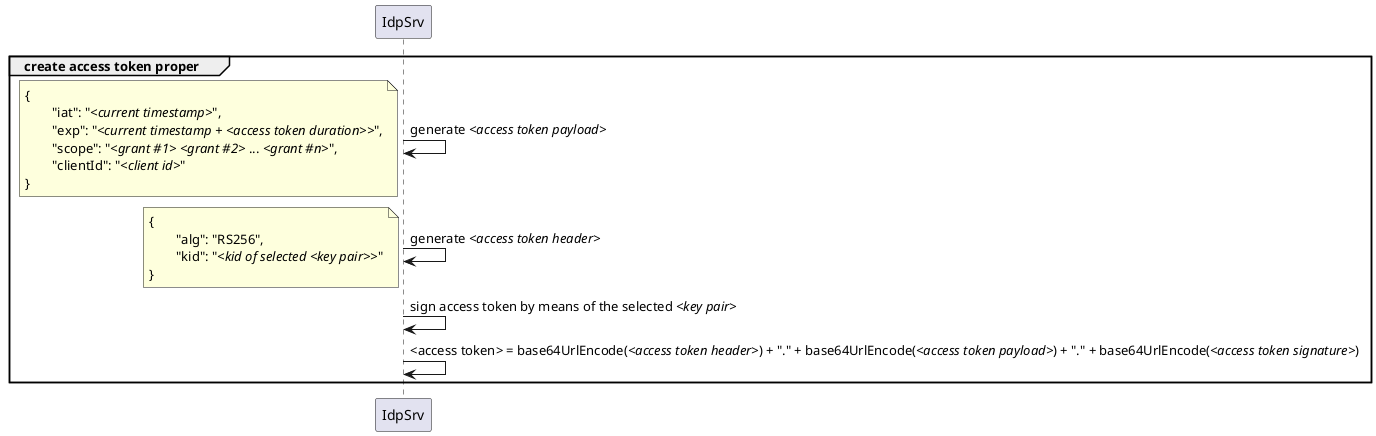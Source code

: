 @startuml
group create access token proper
	IdpSrv -> IdpSrv : generate //<access token payload>//
		note left
			{
				"iat": "//<current timestamp>//",
				"exp": "//<current timestamp + <access token duration>>//",
				"scope": "//<grant #1>// //<grant #2>// ... //<grant #n>//",
				"clientId": "//<client id>//"
			}
		end note


	IdpSrv -> IdpSrv : generate //<access token header>//
		note left
			{
				"alg": "RS256",
				"kid": "//<kid of selected <key pair>>//"
			}
		end note


	IdpSrv -> IdpSrv : sign access token by means of the selected //<key pair>//


	IdpSrv -> IdpSrv : <access token> = base64UrlEncode(//<access token header>//) + "." + base64UrlEncode(//<access token payload>//) + "." + base64UrlEncode(//<access token signature>//)
end
@enduml